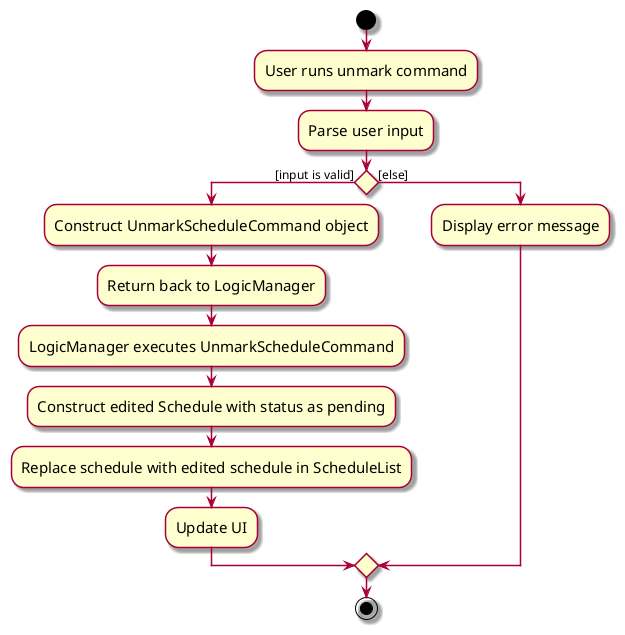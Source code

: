 @startuml
skin rose
skinparam ActivityFontSize 15
skinparam ArrowFontSize 12
start
:User runs unmark command;

'Since the beta syntax does not support placing the condition outside the
'diamond we place it as the true branch instead.

:Parse user input;

if () then ([input is valid])
    :Construct UnmarkScheduleCommand object;
    :Return back to LogicManager;
    :LogicManager executes UnmarkScheduleCommand;
    :Construct edited Schedule with status as pending;
    :Replace schedule with edited schedule in ScheduleList;
    :Update UI;
else ([else])
    :Display error message;
endif
stop
@enduml
